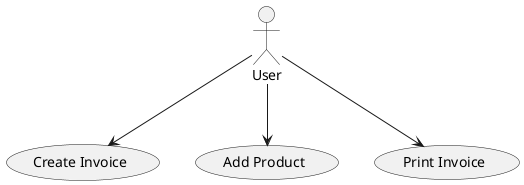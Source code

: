 @startuml

actor User

"Create Invoice" as (Create Invoice)
User --> (Create Invoice)

"Add Product" as (Add Product)
User --> (Add Product)

"Print Invoice" as (Print Invoice)
User --> (Print Invoice)

@enduml
